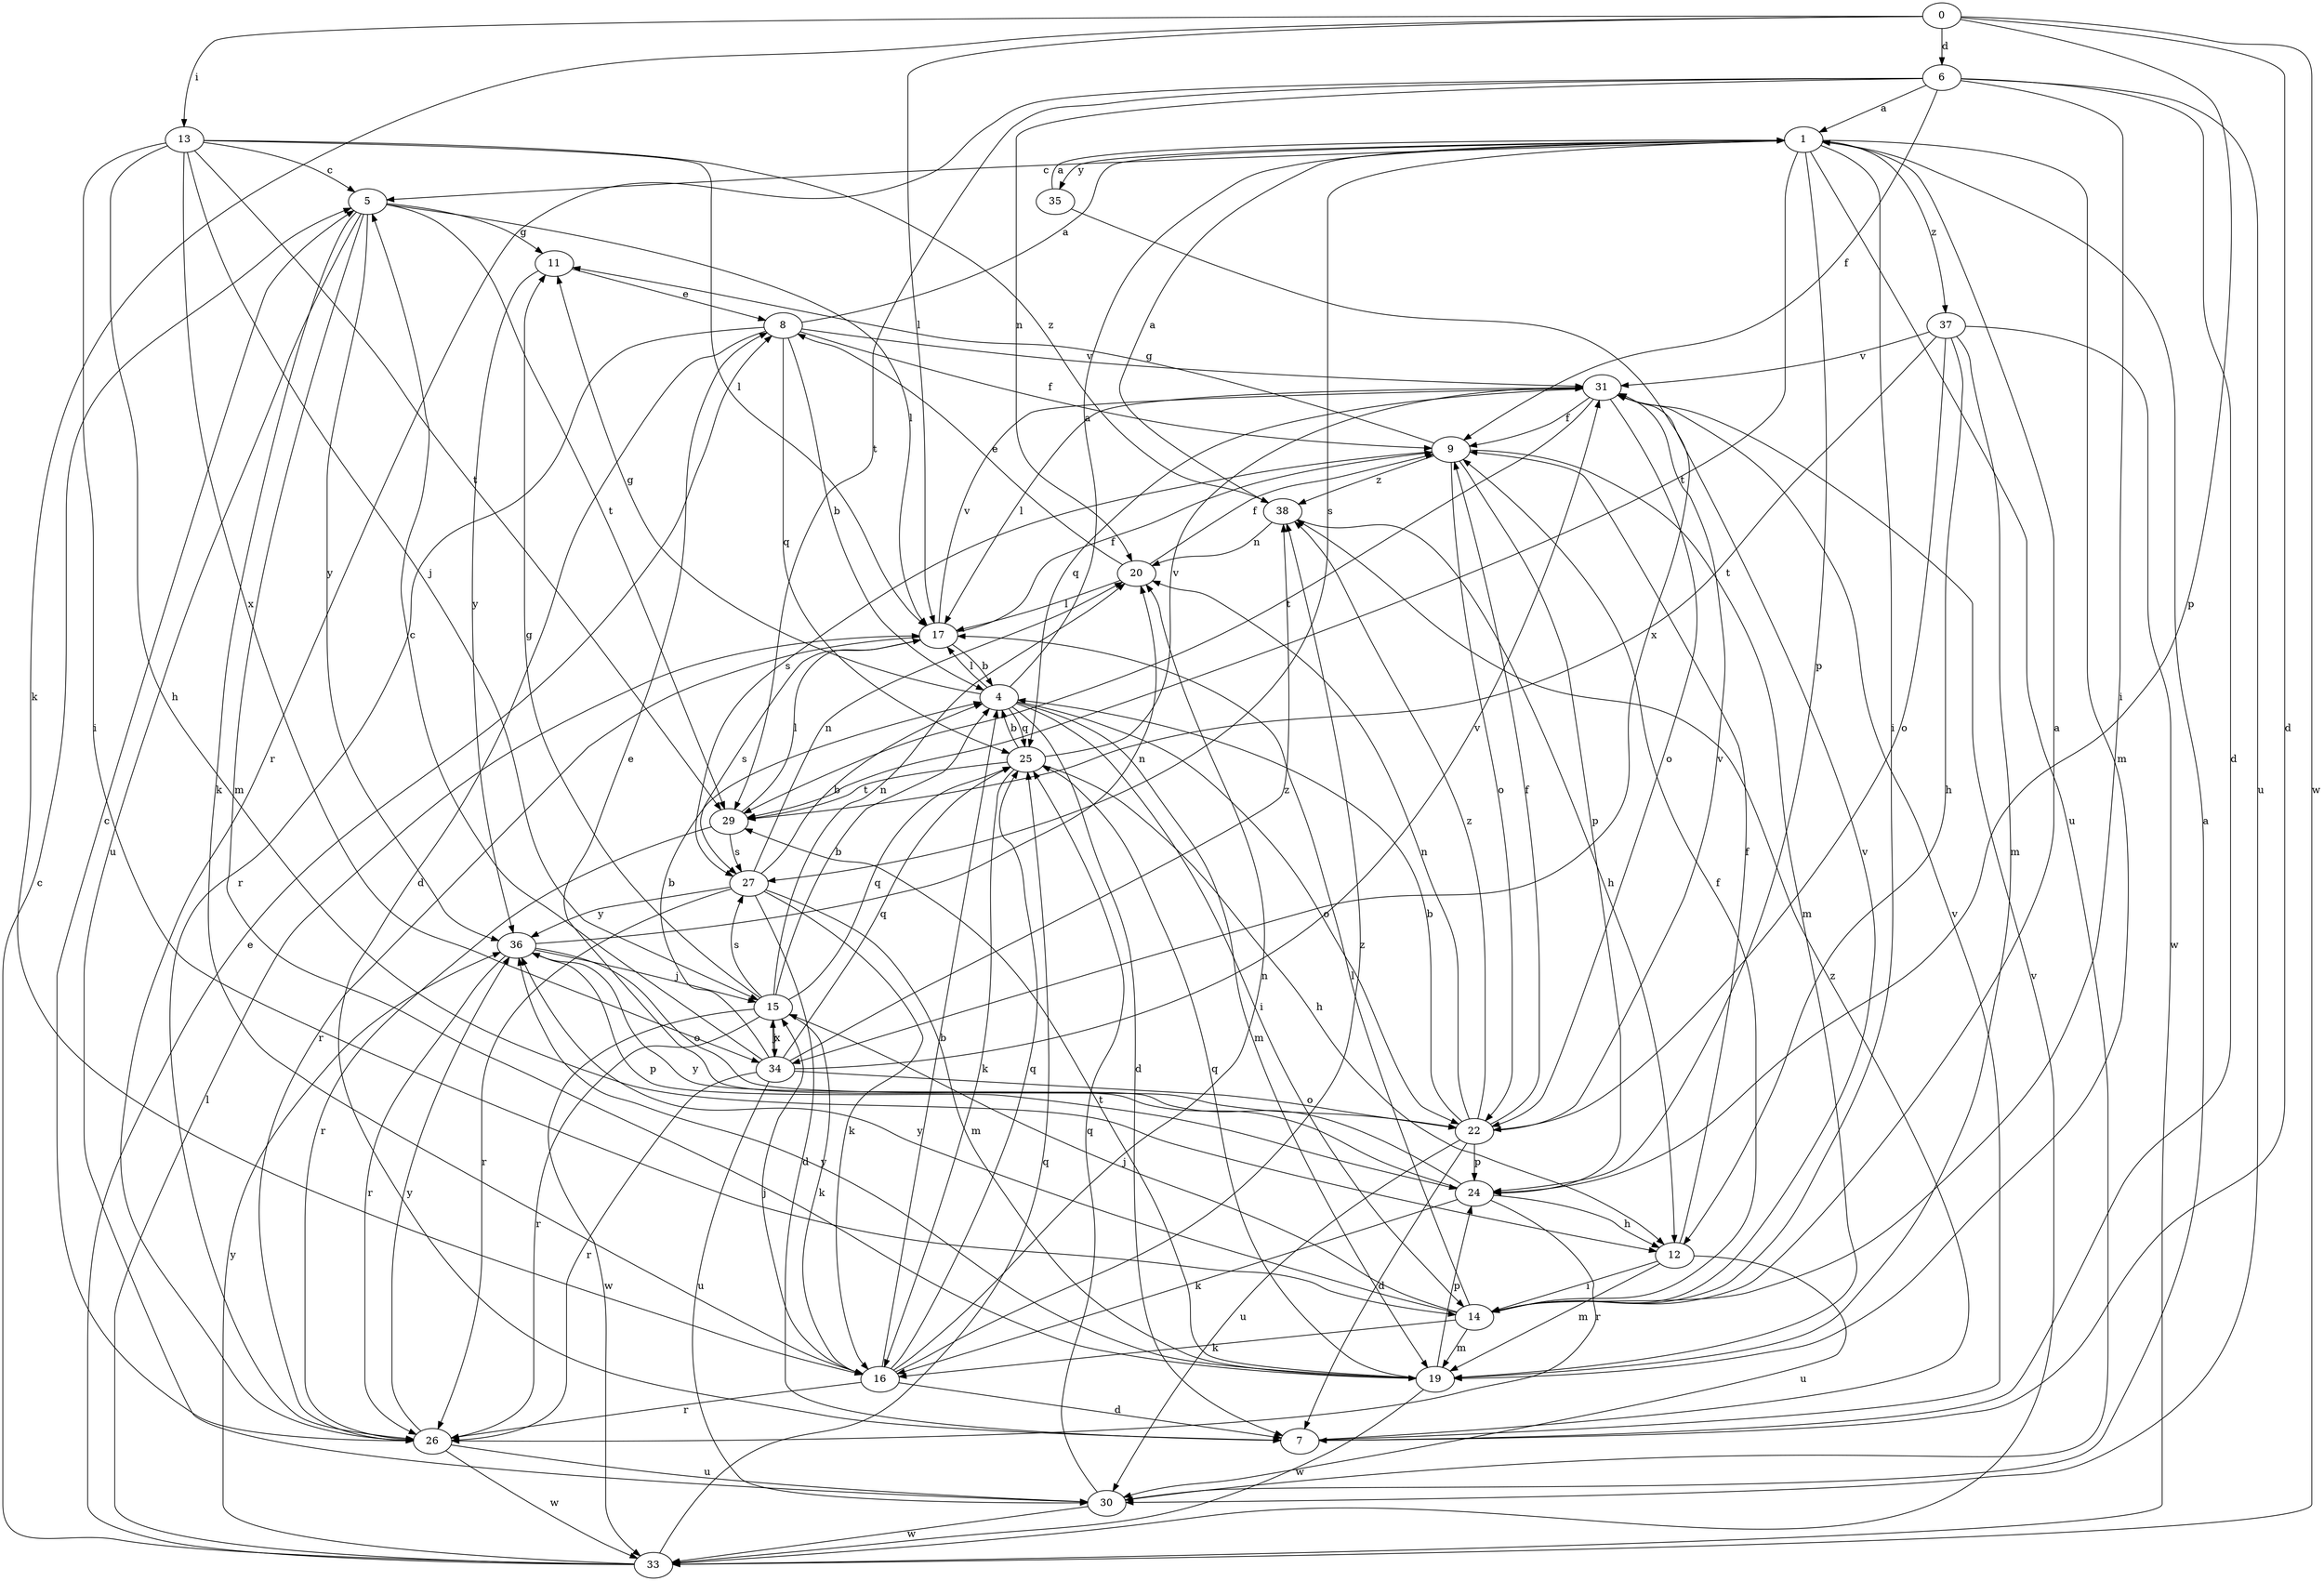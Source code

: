 strict digraph  {
0;
1;
4;
5;
6;
7;
8;
9;
11;
12;
13;
14;
15;
16;
17;
19;
20;
22;
24;
25;
26;
27;
29;
30;
31;
33;
34;
35;
36;
37;
38;
0 -> 6  [label=d];
0 -> 7  [label=d];
0 -> 13  [label=i];
0 -> 16  [label=k];
0 -> 17  [label=l];
0 -> 24  [label=p];
0 -> 33  [label=w];
1 -> 5  [label=c];
1 -> 14  [label=i];
1 -> 19  [label=m];
1 -> 24  [label=p];
1 -> 27  [label=s];
1 -> 29  [label=t];
1 -> 30  [label=u];
1 -> 35  [label=y];
1 -> 37  [label=z];
4 -> 1  [label=a];
4 -> 7  [label=d];
4 -> 11  [label=g];
4 -> 14  [label=i];
4 -> 17  [label=l];
4 -> 19  [label=m];
4 -> 22  [label=o];
4 -> 25  [label=q];
5 -> 11  [label=g];
5 -> 16  [label=k];
5 -> 17  [label=l];
5 -> 19  [label=m];
5 -> 29  [label=t];
5 -> 30  [label=u];
5 -> 36  [label=y];
6 -> 1  [label=a];
6 -> 7  [label=d];
6 -> 9  [label=f];
6 -> 14  [label=i];
6 -> 20  [label=n];
6 -> 26  [label=r];
6 -> 29  [label=t];
6 -> 30  [label=u];
7 -> 31  [label=v];
7 -> 38  [label=z];
8 -> 1  [label=a];
8 -> 4  [label=b];
8 -> 7  [label=d];
8 -> 9  [label=f];
8 -> 25  [label=q];
8 -> 26  [label=r];
8 -> 31  [label=v];
9 -> 11  [label=g];
9 -> 19  [label=m];
9 -> 22  [label=o];
9 -> 24  [label=p];
9 -> 27  [label=s];
9 -> 38  [label=z];
11 -> 8  [label=e];
11 -> 36  [label=y];
12 -> 9  [label=f];
12 -> 14  [label=i];
12 -> 19  [label=m];
12 -> 30  [label=u];
13 -> 5  [label=c];
13 -> 12  [label=h];
13 -> 14  [label=i];
13 -> 15  [label=j];
13 -> 17  [label=l];
13 -> 29  [label=t];
13 -> 34  [label=x];
13 -> 38  [label=z];
14 -> 1  [label=a];
14 -> 9  [label=f];
14 -> 15  [label=j];
14 -> 16  [label=k];
14 -> 17  [label=l];
14 -> 19  [label=m];
14 -> 31  [label=v];
14 -> 36  [label=y];
15 -> 4  [label=b];
15 -> 11  [label=g];
15 -> 16  [label=k];
15 -> 20  [label=n];
15 -> 25  [label=q];
15 -> 26  [label=r];
15 -> 27  [label=s];
15 -> 33  [label=w];
15 -> 34  [label=x];
16 -> 4  [label=b];
16 -> 7  [label=d];
16 -> 15  [label=j];
16 -> 20  [label=n];
16 -> 25  [label=q];
16 -> 26  [label=r];
16 -> 38  [label=z];
17 -> 4  [label=b];
17 -> 9  [label=f];
17 -> 26  [label=r];
17 -> 27  [label=s];
17 -> 31  [label=v];
19 -> 24  [label=p];
19 -> 25  [label=q];
19 -> 29  [label=t];
19 -> 33  [label=w];
19 -> 36  [label=y];
20 -> 8  [label=e];
20 -> 9  [label=f];
20 -> 17  [label=l];
22 -> 4  [label=b];
22 -> 7  [label=d];
22 -> 9  [label=f];
22 -> 20  [label=n];
22 -> 24  [label=p];
22 -> 30  [label=u];
22 -> 31  [label=v];
22 -> 38  [label=z];
24 -> 8  [label=e];
24 -> 12  [label=h];
24 -> 16  [label=k];
24 -> 26  [label=r];
24 -> 36  [label=y];
25 -> 4  [label=b];
25 -> 12  [label=h];
25 -> 16  [label=k];
25 -> 29  [label=t];
25 -> 31  [label=v];
26 -> 5  [label=c];
26 -> 30  [label=u];
26 -> 33  [label=w];
26 -> 36  [label=y];
27 -> 4  [label=b];
27 -> 7  [label=d];
27 -> 16  [label=k];
27 -> 19  [label=m];
27 -> 20  [label=n];
27 -> 26  [label=r];
27 -> 36  [label=y];
29 -> 17  [label=l];
29 -> 26  [label=r];
29 -> 27  [label=s];
30 -> 1  [label=a];
30 -> 25  [label=q];
30 -> 33  [label=w];
31 -> 9  [label=f];
31 -> 17  [label=l];
31 -> 22  [label=o];
31 -> 25  [label=q];
31 -> 29  [label=t];
33 -> 5  [label=c];
33 -> 8  [label=e];
33 -> 17  [label=l];
33 -> 25  [label=q];
33 -> 31  [label=v];
33 -> 36  [label=y];
34 -> 4  [label=b];
34 -> 5  [label=c];
34 -> 15  [label=j];
34 -> 22  [label=o];
34 -> 25  [label=q];
34 -> 26  [label=r];
34 -> 30  [label=u];
34 -> 31  [label=v];
34 -> 38  [label=z];
35 -> 1  [label=a];
35 -> 34  [label=x];
36 -> 15  [label=j];
36 -> 20  [label=n];
36 -> 22  [label=o];
36 -> 24  [label=p];
36 -> 26  [label=r];
37 -> 12  [label=h];
37 -> 19  [label=m];
37 -> 22  [label=o];
37 -> 29  [label=t];
37 -> 31  [label=v];
37 -> 33  [label=w];
38 -> 1  [label=a];
38 -> 12  [label=h];
38 -> 20  [label=n];
}
